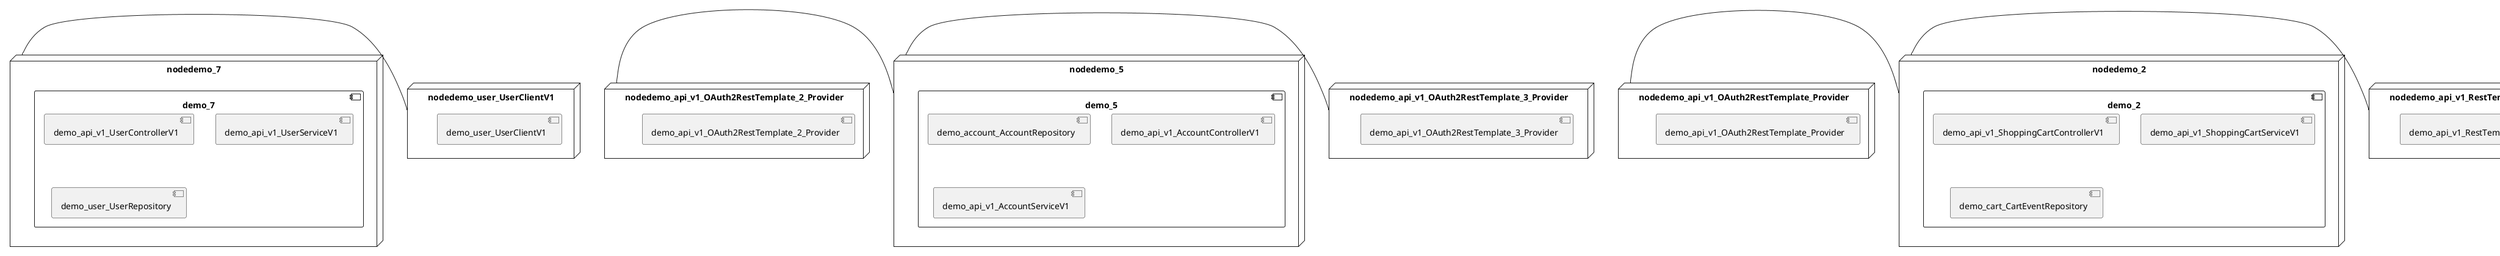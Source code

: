 @startuml
skinparam fixCircleLabelOverlapping true
skinparam componentStyle uml2
node nodedemo {
component demo {
[demo_api_v1_OrderControllerV1] [[kbastani-spring-cloud-event-sourcing-example.system#_x_nY9P-EEe6l8OGIQgZYzw]]
[demo_api_v1_OrderServiceV1] [[kbastani-spring-cloud-event-sourcing-example.system#_x_nY9P-EEe6l8OGIQgZYzw]]
[demo_config_DatabaseInitializer] [[kbastani-spring-cloud-event-sourcing-example.system#_x_nY9P-EEe6l8OGIQgZYzw]]
[demo_invoice_InvoiceRepository] [[kbastani-spring-cloud-event-sourcing-example.system#_x_nY9P-EEe6l8OGIQgZYzw]]
[demo_order_OrderEventRepository] [[kbastani-spring-cloud-event-sourcing-example.system#_x_nY9P-EEe6l8OGIQgZYzw]]
[demo_order_OrderRepository] [[kbastani-spring-cloud-event-sourcing-example.system#_x_nY9P-EEe6l8OGIQgZYzw]]
}
}
node nodedemo_2 {
component demo_2 {
[demo_api_v1_ShoppingCartControllerV1] [[kbastani-spring-cloud-event-sourcing-example.system#_x_nY9P-EEe6l8OGIQgZYzw]]
[demo_api_v1_ShoppingCartServiceV1] [[kbastani-spring-cloud-event-sourcing-example.system#_x_nY9P-EEe6l8OGIQgZYzw]]
[demo_cart_CartEventRepository] [[kbastani-spring-cloud-event-sourcing-example.system#_x_nY9P-EEe6l8OGIQgZYzw]]
}
}
node nodedemo_3 {
component demo_3 {
[demo_api_v1_CatalogControllerV1] [[kbastani-spring-cloud-event-sourcing-example.system#_x_nY9P-EEe6l8OGIQgZYzw]]
[demo_api_v1_CatalogServiceV1] [[kbastani-spring-cloud-event-sourcing-example.system#_x_nY9P-EEe6l8OGIQgZYzw]]
[demo_catalog_CatalogInfoRepository] [[kbastani-spring-cloud-event-sourcing-example.system#_x_nY9P-EEe6l8OGIQgZYzw]]
}
}
node nodedemo_4 {
component demo_4 {
[demo_UserController] [[kbastani-spring-cloud-event-sourcing-example.system#_x_nY9P-EEe6l8OGIQgZYzw]]
[demo_UserRepository] [[kbastani-spring-cloud-event-sourcing-example.system#_x_nY9P-EEe6l8OGIQgZYzw]]
[demo_UserService] [[kbastani-spring-cloud-event-sourcing-example.system#_x_nY9P-EEe6l8OGIQgZYzw]]
[demo_login_UserController] [[kbastani-spring-cloud-event-sourcing-example.system#_x_nY9P-EEe6l8OGIQgZYzw]]
}
}
node nodedemo_5 {
component demo_5 {
[demo_account_AccountRepository] [[kbastani-spring-cloud-event-sourcing-example.system#_x_nY9P-EEe6l8OGIQgZYzw]]
[demo_api_v1_AccountControllerV1] [[kbastani-spring-cloud-event-sourcing-example.system#_x_nY9P-EEe6l8OGIQgZYzw]]
[demo_api_v1_AccountServiceV1] [[kbastani-spring-cloud-event-sourcing-example.system#_x_nY9P-EEe6l8OGIQgZYzw]]
}
}
node nodedemo_6 {
component demo_6 {
[DatabaseInitializer] [[kbastani-spring-cloud-event-sourcing-example.system#_x_nY9P-EEe6l8OGIQgZYzw]]
}
}
node nodedemo_7 {
component demo_7 {
[demo_api_v1_UserControllerV1] [[kbastani-spring-cloud-event-sourcing-example.system#_x_nY9P-EEe6l8OGIQgZYzw]]
[demo_api_v1_UserServiceV1] [[kbastani-spring-cloud-event-sourcing-example.system#_x_nY9P-EEe6l8OGIQgZYzw]]
[demo_user_UserRepository] [[kbastani-spring-cloud-event-sourcing-example.system#_x_nY9P-EEe6l8OGIQgZYzw]]
}
}
node nodedemo_v1 {
component demo_v1 {
[demo_v1_InventoryControllerV1] [[kbastani-spring-cloud-event-sourcing-example.system#_x_nY9P-EEe6l8OGIQgZYzw]]
[demo_v1_InventoryServiceV1] [[kbastani-spring-cloud-event-sourcing-example.system#_x_nY9P-EEe6l8OGIQgZYzw]]
}
}
node nodedemo_api_v1_OAuth2RestTemplate_2_Provider {
[demo_api_v1_OAuth2RestTemplate_2_Provider] [[kbastani-spring-cloud-event-sourcing-example.system#_x_nY9P-EEe6l8OGIQgZYzw]]
}
node nodedemo_api_v1_OAuth2RestTemplate_3_Provider {
[demo_api_v1_OAuth2RestTemplate_3_Provider] [[kbastani-spring-cloud-event-sourcing-example.system#_x_nY9P-EEe6l8OGIQgZYzw]]
}
node nodedemo_api_v1_OAuth2RestTemplate_Provider {
[demo_api_v1_OAuth2RestTemplate_Provider] [[kbastani-spring-cloud-event-sourcing-example.system#_x_nY9P-EEe6l8OGIQgZYzw]]
}
node nodedemo_api_v1_RestTemplate_2_Provider {
[demo_api_v1_RestTemplate_2_Provider] [[kbastani-spring-cloud-event-sourcing-example.system#_x_nY9P-EEe6l8OGIQgZYzw]]
}
node nodedemo_api_v1_RestTemplate_Provider {
[demo_api_v1_RestTemplate_Provider] [[kbastani-spring-cloud-event-sourcing-example.system#_x_nY9P-EEe6l8OGIQgZYzw]]
}
node nodedemo_inventory_InventoryRepository_Provider {
[demo_inventory_InventoryRepository_Provider] [[kbastani-spring-cloud-event-sourcing-example.system#_x_nY9P-EEe6l8OGIQgZYzw]]
}
node nodedemo_login_AuthenticationManager_Provider {
[demo_login_AuthenticationManager_Provider] [[kbastani-spring-cloud-event-sourcing-example.system#_x_nY9P-EEe6l8OGIQgZYzw]]
}
node nodedemo_login_ClientDetailsService_Provider {
[demo_login_ClientDetailsService_Provider] [[kbastani-spring-cloud-event-sourcing-example.system#_x_nY9P-EEe6l8OGIQgZYzw]]
}
node nodedemo_login_HttpSessionSecurityContextRepository_Provider {
[demo_login_HttpSessionSecurityContextRepository_Provider] [[kbastani-spring-cloud-event-sourcing-example.system#_x_nY9P-EEe6l8OGIQgZYzw]]
}
node nodedemo_login_LoginController {
[demo_login_LoginController] [[kbastani-spring-cloud-event-sourcing-example.system#_x_nY9P-EEe6l8OGIQgZYzw]]
}
node nodedemo_product_ProductRepository_Provider {
[demo_product_ProductRepository_Provider] [[kbastani-spring-cloud-event-sourcing-example.system#_x_nY9P-EEe6l8OGIQgZYzw]]
}
node nodedemo_user_UserClientV1 {
[demo_user_UserClientV1] [[kbastani-spring-cloud-event-sourcing-example.system#_x_nY9P-EEe6l8OGIQgZYzw]]
}
node nodedemo_v1_Session_Provider {
[demo_v1_Session_Provider] [[kbastani-spring-cloud-event-sourcing-example.system#_x_nY9P-EEe6l8OGIQgZYzw]]
}
[nodedemo_7] - [nodedemo_user_UserClientV1]
[nodedemo_api_v1_OAuth2RestTemplate_2_Provider] - [nodedemo_5]
[nodedemo_api_v1_OAuth2RestTemplate_3_Provider] - [nodedemo_5]
[nodedemo_api_v1_OAuth2RestTemplate_Provider] - [nodedemo_2]
[nodedemo_api_v1_RestTemplate_2_Provider] - [nodedemo_2]
[nodedemo_api_v1_RestTemplate_Provider] - [nodedemo_3]
[nodedemo_inventory_InventoryRepository_Provider] - [nodedemo_v1]
[nodedemo_login_AuthenticationManager_Provider] - [nodedemo_login_LoginController]
[nodedemo_login_ClientDetailsService_Provider] - [nodedemo_login_LoginController]
[nodedemo_login_HttpSessionSecurityContextRepository_Provider] - [nodedemo_login_LoginController]
[nodedemo_product_ProductRepository_Provider] - [nodedemo_v1]
[nodedemo_v1_Session_Provider] - [nodedemo_v1]

@enduml
